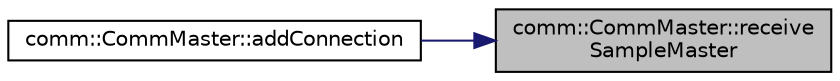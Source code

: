digraph "comm::CommMaster::receiveSampleMaster"
{
 // LATEX_PDF_SIZE
  edge [fontname="Helvetica",fontsize="10",labelfontname="Helvetica",labelfontsize="10"];
  node [fontname="Helvetica",fontsize="10",shape=record];
  rankdir="RL";
  Node1 [label="comm::CommMaster::receive\lSampleMaster",height=0.2,width=0.4,color="black", fillcolor="grey75", style="filled", fontcolor="black",tooltip="Slot to receive the emitted signal from a deviceClass."];
  Node1 -> Node2 [dir="back",color="midnightblue",fontsize="10",style="solid",fontname="Helvetica"];
  Node2 [label="comm::CommMaster::addConnection",height=0.2,width=0.4,color="black", fillcolor="white", style="filled",URL="$classcomm_1_1_comm_master.html#a20313a06785b1817ed883e29d72a8282",tooltip="Create connection."];
}
